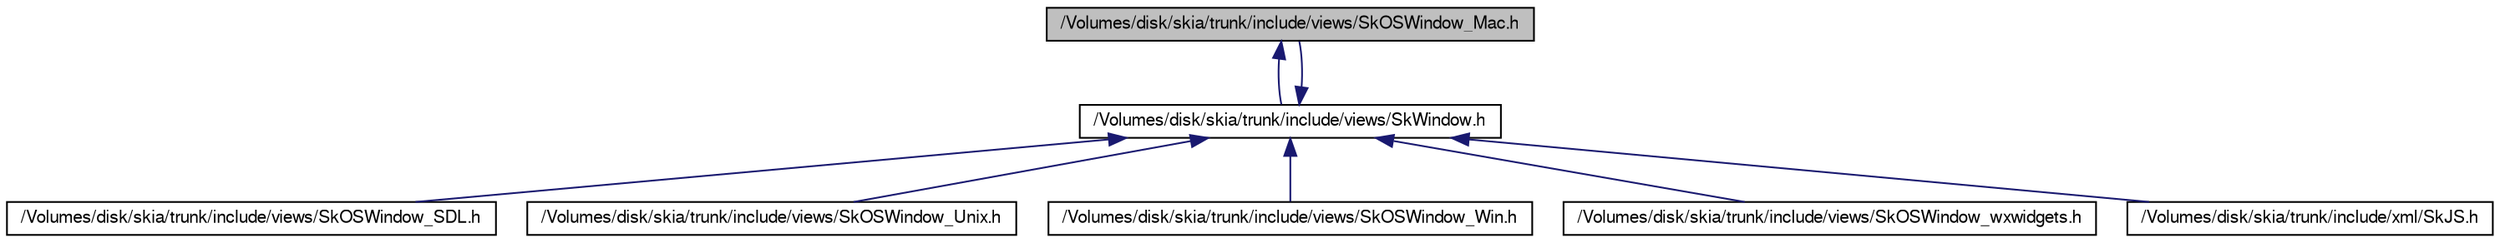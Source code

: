 digraph G
{
  edge [fontname="FreeSans",fontsize="10",labelfontname="FreeSans",labelfontsize="10"];
  node [fontname="FreeSans",fontsize="10",shape=record];
  Node1 [label="/Volumes/disk/skia/trunk/include/views/SkOSWindow_Mac.h",height=0.2,width=0.4,color="black", fillcolor="grey75", style="filled" fontcolor="black"];
  Node1 -> Node2 [dir=back,color="midnightblue",fontsize="10",style="solid",fontname="FreeSans"];
  Node2 [label="/Volumes/disk/skia/trunk/include/views/SkWindow.h",height=0.2,width=0.4,color="black", fillcolor="white", style="filled",URL="$_sk_window_8h.html"];
  Node2 -> Node1 [dir=back,color="midnightblue",fontsize="10",style="solid",fontname="FreeSans"];
  Node2 -> Node3 [dir=back,color="midnightblue",fontsize="10",style="solid",fontname="FreeSans"];
  Node3 [label="/Volumes/disk/skia/trunk/include/views/SkOSWindow_SDL.h",height=0.2,width=0.4,color="black", fillcolor="white", style="filled",URL="$_sk_o_s_window___s_d_l_8h.html"];
  Node2 -> Node4 [dir=back,color="midnightblue",fontsize="10",style="solid",fontname="FreeSans"];
  Node4 [label="/Volumes/disk/skia/trunk/include/views/SkOSWindow_Unix.h",height=0.2,width=0.4,color="black", fillcolor="white", style="filled",URL="$_sk_o_s_window___unix_8h.html"];
  Node2 -> Node5 [dir=back,color="midnightblue",fontsize="10",style="solid",fontname="FreeSans"];
  Node5 [label="/Volumes/disk/skia/trunk/include/views/SkOSWindow_Win.h",height=0.2,width=0.4,color="black", fillcolor="white", style="filled",URL="$_sk_o_s_window___win_8h.html"];
  Node2 -> Node6 [dir=back,color="midnightblue",fontsize="10",style="solid",fontname="FreeSans"];
  Node6 [label="/Volumes/disk/skia/trunk/include/views/SkOSWindow_wxwidgets.h",height=0.2,width=0.4,color="black", fillcolor="white", style="filled",URL="$_sk_o_s_window__wxwidgets_8h.html"];
  Node2 -> Node7 [dir=back,color="midnightblue",fontsize="10",style="solid",fontname="FreeSans"];
  Node7 [label="/Volumes/disk/skia/trunk/include/xml/SkJS.h",height=0.2,width=0.4,color="black", fillcolor="white", style="filled",URL="$_sk_j_s_8h.html"];
}
